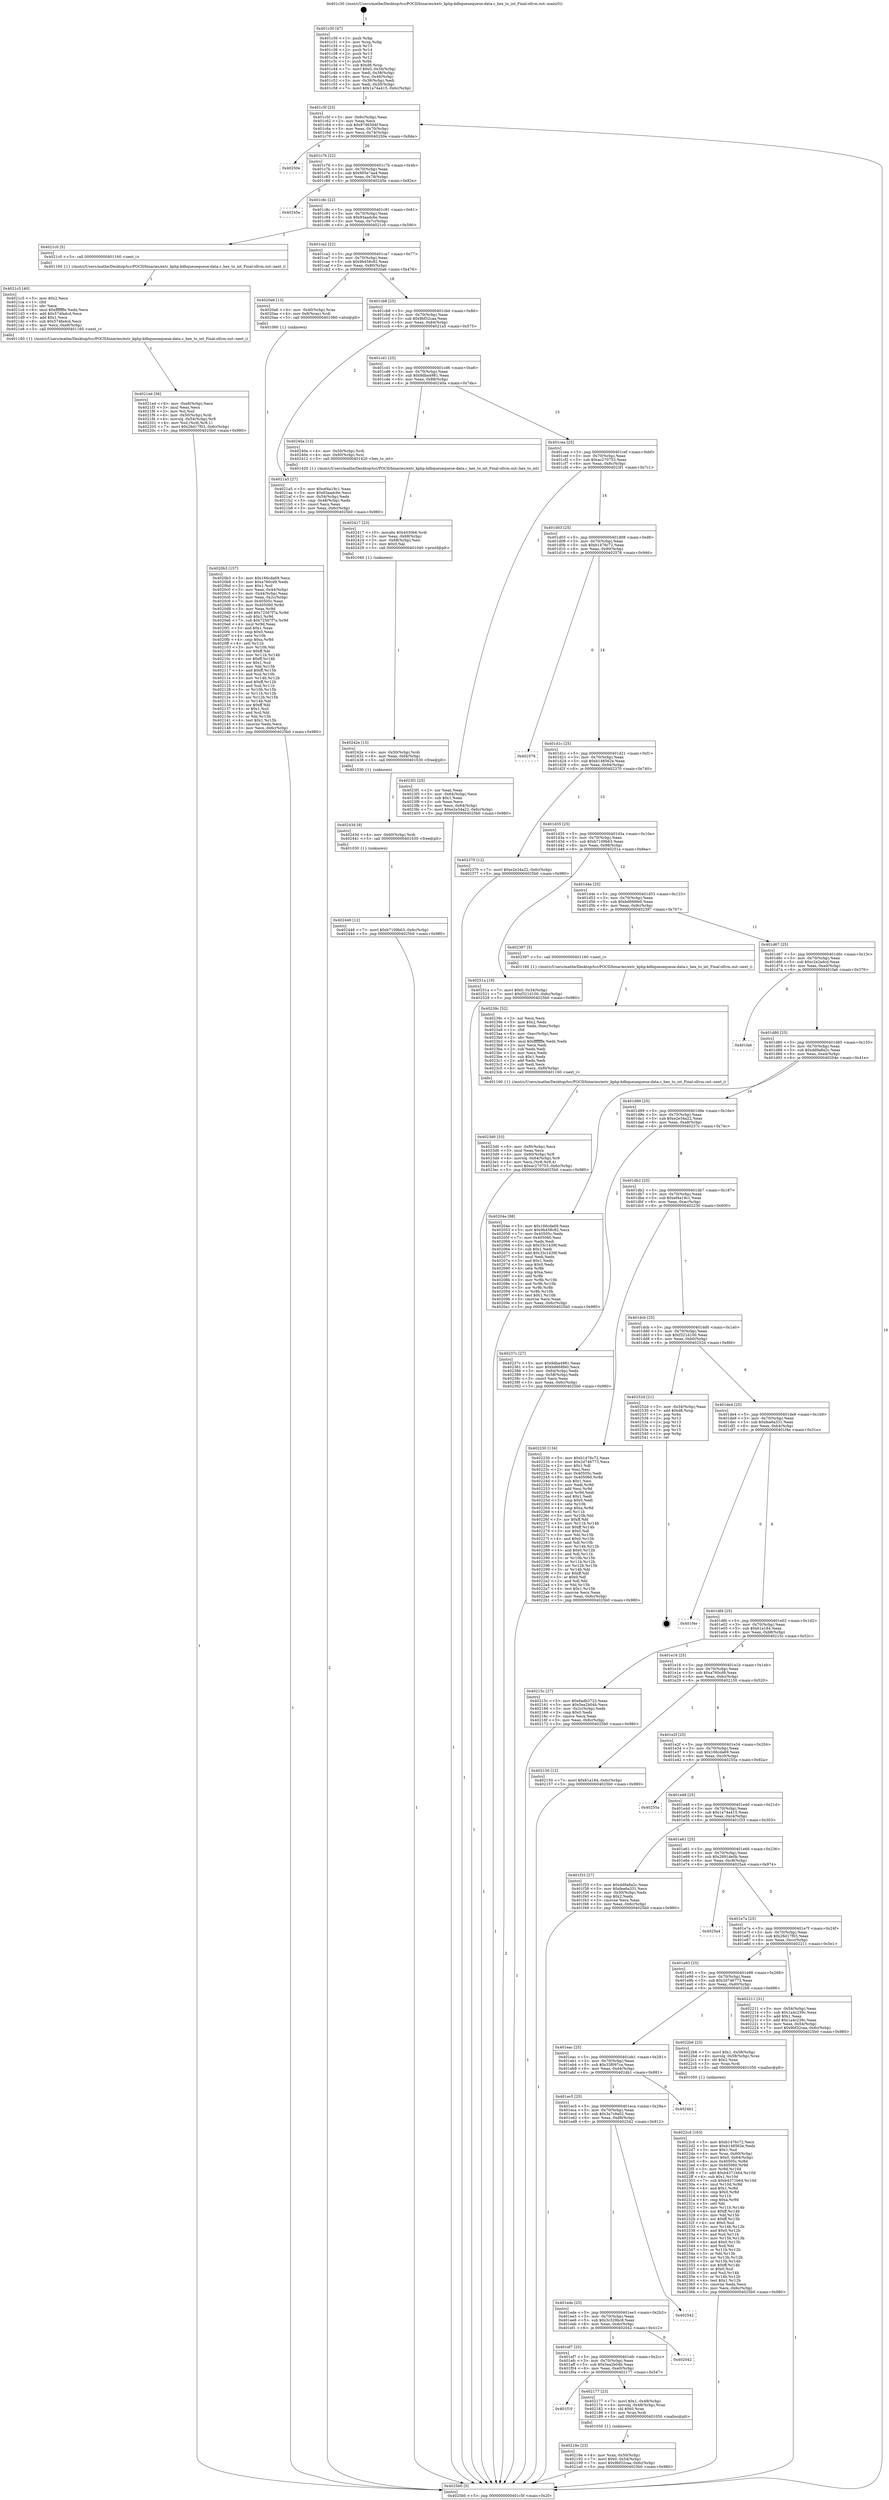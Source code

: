 digraph "0x401c30" {
  label = "0x401c30 (/mnt/c/Users/mathe/Desktop/tcc/POCII/binaries/extr_kphp-kdbqueuequeue-data.c_hex_to_int_Final-ollvm.out::main(0))"
  labelloc = "t"
  node[shape=record]

  Entry [label="",width=0.3,height=0.3,shape=circle,fillcolor=black,style=filled]
  "0x401c5f" [label="{
     0x401c5f [23]\l
     | [instrs]\l
     &nbsp;&nbsp;0x401c5f \<+3\>: mov -0x6c(%rbp),%eax\l
     &nbsp;&nbsp;0x401c62 \<+2\>: mov %eax,%ecx\l
     &nbsp;&nbsp;0x401c64 \<+6\>: sub $0x87d6594f,%ecx\l
     &nbsp;&nbsp;0x401c6a \<+3\>: mov %eax,-0x70(%rbp)\l
     &nbsp;&nbsp;0x401c6d \<+3\>: mov %ecx,-0x74(%rbp)\l
     &nbsp;&nbsp;0x401c70 \<+6\>: je 000000000040250e \<main+0x8de\>\l
  }"]
  "0x40250e" [label="{
     0x40250e\l
  }", style=dashed]
  "0x401c76" [label="{
     0x401c76 [22]\l
     | [instrs]\l
     &nbsp;&nbsp;0x401c76 \<+5\>: jmp 0000000000401c7b \<main+0x4b\>\l
     &nbsp;&nbsp;0x401c7b \<+3\>: mov -0x70(%rbp),%eax\l
     &nbsp;&nbsp;0x401c7e \<+5\>: sub $0x905e7aa4,%eax\l
     &nbsp;&nbsp;0x401c83 \<+3\>: mov %eax,-0x78(%rbp)\l
     &nbsp;&nbsp;0x401c86 \<+6\>: je 000000000040245e \<main+0x82e\>\l
  }"]
  Exit [label="",width=0.3,height=0.3,shape=circle,fillcolor=black,style=filled,peripheries=2]
  "0x40245e" [label="{
     0x40245e\l
  }", style=dashed]
  "0x401c8c" [label="{
     0x401c8c [22]\l
     | [instrs]\l
     &nbsp;&nbsp;0x401c8c \<+5\>: jmp 0000000000401c91 \<main+0x61\>\l
     &nbsp;&nbsp;0x401c91 \<+3\>: mov -0x70(%rbp),%eax\l
     &nbsp;&nbsp;0x401c94 \<+5\>: sub $0x93aadc6e,%eax\l
     &nbsp;&nbsp;0x401c99 \<+3\>: mov %eax,-0x7c(%rbp)\l
     &nbsp;&nbsp;0x401c9c \<+6\>: je 00000000004021c0 \<main+0x590\>\l
  }"]
  "0x402446" [label="{
     0x402446 [12]\l
     | [instrs]\l
     &nbsp;&nbsp;0x402446 \<+7\>: movl $0xb7109b63,-0x6c(%rbp)\l
     &nbsp;&nbsp;0x40244d \<+5\>: jmp 00000000004025b0 \<main+0x980\>\l
  }"]
  "0x4021c0" [label="{
     0x4021c0 [5]\l
     | [instrs]\l
     &nbsp;&nbsp;0x4021c0 \<+5\>: call 0000000000401160 \<next_i\>\l
     | [calls]\l
     &nbsp;&nbsp;0x401160 \{1\} (/mnt/c/Users/mathe/Desktop/tcc/POCII/binaries/extr_kphp-kdbqueuequeue-data.c_hex_to_int_Final-ollvm.out::next_i)\l
  }"]
  "0x401ca2" [label="{
     0x401ca2 [22]\l
     | [instrs]\l
     &nbsp;&nbsp;0x401ca2 \<+5\>: jmp 0000000000401ca7 \<main+0x77\>\l
     &nbsp;&nbsp;0x401ca7 \<+3\>: mov -0x70(%rbp),%eax\l
     &nbsp;&nbsp;0x401caa \<+5\>: sub $0x9b458c82,%eax\l
     &nbsp;&nbsp;0x401caf \<+3\>: mov %eax,-0x80(%rbp)\l
     &nbsp;&nbsp;0x401cb2 \<+6\>: je 00000000004020a6 \<main+0x476\>\l
  }"]
  "0x40243d" [label="{
     0x40243d [9]\l
     | [instrs]\l
     &nbsp;&nbsp;0x40243d \<+4\>: mov -0x60(%rbp),%rdi\l
     &nbsp;&nbsp;0x402441 \<+5\>: call 0000000000401030 \<free@plt\>\l
     | [calls]\l
     &nbsp;&nbsp;0x401030 \{1\} (unknown)\l
  }"]
  "0x4020a6" [label="{
     0x4020a6 [13]\l
     | [instrs]\l
     &nbsp;&nbsp;0x4020a6 \<+4\>: mov -0x40(%rbp),%rax\l
     &nbsp;&nbsp;0x4020aa \<+4\>: mov 0x8(%rax),%rdi\l
     &nbsp;&nbsp;0x4020ae \<+5\>: call 0000000000401060 \<atoi@plt\>\l
     | [calls]\l
     &nbsp;&nbsp;0x401060 \{1\} (unknown)\l
  }"]
  "0x401cb8" [label="{
     0x401cb8 [25]\l
     | [instrs]\l
     &nbsp;&nbsp;0x401cb8 \<+5\>: jmp 0000000000401cbd \<main+0x8d\>\l
     &nbsp;&nbsp;0x401cbd \<+3\>: mov -0x70(%rbp),%eax\l
     &nbsp;&nbsp;0x401cc0 \<+5\>: sub $0x9bf32caa,%eax\l
     &nbsp;&nbsp;0x401cc5 \<+6\>: mov %eax,-0x84(%rbp)\l
     &nbsp;&nbsp;0x401ccb \<+6\>: je 00000000004021a5 \<main+0x575\>\l
  }"]
  "0x40242e" [label="{
     0x40242e [15]\l
     | [instrs]\l
     &nbsp;&nbsp;0x40242e \<+4\>: mov -0x50(%rbp),%rdi\l
     &nbsp;&nbsp;0x402432 \<+6\>: mov %eax,-0xf4(%rbp)\l
     &nbsp;&nbsp;0x402438 \<+5\>: call 0000000000401030 \<free@plt\>\l
     | [calls]\l
     &nbsp;&nbsp;0x401030 \{1\} (unknown)\l
  }"]
  "0x4021a5" [label="{
     0x4021a5 [27]\l
     | [instrs]\l
     &nbsp;&nbsp;0x4021a5 \<+5\>: mov $0xef4a19c1,%eax\l
     &nbsp;&nbsp;0x4021aa \<+5\>: mov $0x93aadc6e,%ecx\l
     &nbsp;&nbsp;0x4021af \<+3\>: mov -0x54(%rbp),%edx\l
     &nbsp;&nbsp;0x4021b2 \<+3\>: cmp -0x48(%rbp),%edx\l
     &nbsp;&nbsp;0x4021b5 \<+3\>: cmovl %ecx,%eax\l
     &nbsp;&nbsp;0x4021b8 \<+3\>: mov %eax,-0x6c(%rbp)\l
     &nbsp;&nbsp;0x4021bb \<+5\>: jmp 00000000004025b0 \<main+0x980\>\l
  }"]
  "0x401cd1" [label="{
     0x401cd1 [25]\l
     | [instrs]\l
     &nbsp;&nbsp;0x401cd1 \<+5\>: jmp 0000000000401cd6 \<main+0xa6\>\l
     &nbsp;&nbsp;0x401cd6 \<+3\>: mov -0x70(%rbp),%eax\l
     &nbsp;&nbsp;0x401cd9 \<+5\>: sub $0x9dba4981,%eax\l
     &nbsp;&nbsp;0x401cde \<+6\>: mov %eax,-0x88(%rbp)\l
     &nbsp;&nbsp;0x401ce4 \<+6\>: je 000000000040240a \<main+0x7da\>\l
  }"]
  "0x402417" [label="{
     0x402417 [23]\l
     | [instrs]\l
     &nbsp;&nbsp;0x402417 \<+10\>: movabs $0x4030b6,%rdi\l
     &nbsp;&nbsp;0x402421 \<+3\>: mov %eax,-0x68(%rbp)\l
     &nbsp;&nbsp;0x402424 \<+3\>: mov -0x68(%rbp),%esi\l
     &nbsp;&nbsp;0x402427 \<+2\>: mov $0x0,%al\l
     &nbsp;&nbsp;0x402429 \<+5\>: call 0000000000401040 \<printf@plt\>\l
     | [calls]\l
     &nbsp;&nbsp;0x401040 \{1\} (unknown)\l
  }"]
  "0x40240a" [label="{
     0x40240a [13]\l
     | [instrs]\l
     &nbsp;&nbsp;0x40240a \<+4\>: mov -0x50(%rbp),%rdi\l
     &nbsp;&nbsp;0x40240e \<+4\>: mov -0x60(%rbp),%rsi\l
     &nbsp;&nbsp;0x402412 \<+5\>: call 0000000000401420 \<hex_to_int\>\l
     | [calls]\l
     &nbsp;&nbsp;0x401420 \{1\} (/mnt/c/Users/mathe/Desktop/tcc/POCII/binaries/extr_kphp-kdbqueuequeue-data.c_hex_to_int_Final-ollvm.out::hex_to_int)\l
  }"]
  "0x401cea" [label="{
     0x401cea [25]\l
     | [instrs]\l
     &nbsp;&nbsp;0x401cea \<+5\>: jmp 0000000000401cef \<main+0xbf\>\l
     &nbsp;&nbsp;0x401cef \<+3\>: mov -0x70(%rbp),%eax\l
     &nbsp;&nbsp;0x401cf2 \<+5\>: sub $0xac270753,%eax\l
     &nbsp;&nbsp;0x401cf7 \<+6\>: mov %eax,-0x8c(%rbp)\l
     &nbsp;&nbsp;0x401cfd \<+6\>: je 00000000004023f1 \<main+0x7c1\>\l
  }"]
  "0x4023d0" [label="{
     0x4023d0 [33]\l
     | [instrs]\l
     &nbsp;&nbsp;0x4023d0 \<+6\>: mov -0xf0(%rbp),%ecx\l
     &nbsp;&nbsp;0x4023d6 \<+3\>: imul %eax,%ecx\l
     &nbsp;&nbsp;0x4023d9 \<+4\>: mov -0x60(%rbp),%r8\l
     &nbsp;&nbsp;0x4023dd \<+4\>: movslq -0x64(%rbp),%r9\l
     &nbsp;&nbsp;0x4023e1 \<+4\>: mov %ecx,(%r8,%r9,4)\l
     &nbsp;&nbsp;0x4023e5 \<+7\>: movl $0xac270753,-0x6c(%rbp)\l
     &nbsp;&nbsp;0x4023ec \<+5\>: jmp 00000000004025b0 \<main+0x980\>\l
  }"]
  "0x4023f1" [label="{
     0x4023f1 [25]\l
     | [instrs]\l
     &nbsp;&nbsp;0x4023f1 \<+2\>: xor %eax,%eax\l
     &nbsp;&nbsp;0x4023f3 \<+3\>: mov -0x64(%rbp),%ecx\l
     &nbsp;&nbsp;0x4023f6 \<+3\>: sub $0x1,%eax\l
     &nbsp;&nbsp;0x4023f9 \<+2\>: sub %eax,%ecx\l
     &nbsp;&nbsp;0x4023fb \<+3\>: mov %ecx,-0x64(%rbp)\l
     &nbsp;&nbsp;0x4023fe \<+7\>: movl $0xe2e34a22,-0x6c(%rbp)\l
     &nbsp;&nbsp;0x402405 \<+5\>: jmp 00000000004025b0 \<main+0x980\>\l
  }"]
  "0x401d03" [label="{
     0x401d03 [25]\l
     | [instrs]\l
     &nbsp;&nbsp;0x401d03 \<+5\>: jmp 0000000000401d08 \<main+0xd8\>\l
     &nbsp;&nbsp;0x401d08 \<+3\>: mov -0x70(%rbp),%eax\l
     &nbsp;&nbsp;0x401d0b \<+5\>: sub $0xb1476c72,%eax\l
     &nbsp;&nbsp;0x401d10 \<+6\>: mov %eax,-0x90(%rbp)\l
     &nbsp;&nbsp;0x401d16 \<+6\>: je 0000000000402576 \<main+0x946\>\l
  }"]
  "0x40239c" [label="{
     0x40239c [52]\l
     | [instrs]\l
     &nbsp;&nbsp;0x40239c \<+2\>: xor %ecx,%ecx\l
     &nbsp;&nbsp;0x40239e \<+5\>: mov $0x2,%edx\l
     &nbsp;&nbsp;0x4023a3 \<+6\>: mov %edx,-0xec(%rbp)\l
     &nbsp;&nbsp;0x4023a9 \<+1\>: cltd\l
     &nbsp;&nbsp;0x4023aa \<+6\>: mov -0xec(%rbp),%esi\l
     &nbsp;&nbsp;0x4023b0 \<+2\>: idiv %esi\l
     &nbsp;&nbsp;0x4023b2 \<+6\>: imul $0xfffffffe,%edx,%edx\l
     &nbsp;&nbsp;0x4023b8 \<+2\>: mov %ecx,%edi\l
     &nbsp;&nbsp;0x4023ba \<+2\>: sub %edx,%edi\l
     &nbsp;&nbsp;0x4023bc \<+2\>: mov %ecx,%edx\l
     &nbsp;&nbsp;0x4023be \<+3\>: sub $0x1,%edx\l
     &nbsp;&nbsp;0x4023c1 \<+2\>: add %edx,%edi\l
     &nbsp;&nbsp;0x4023c3 \<+2\>: sub %edi,%ecx\l
     &nbsp;&nbsp;0x4023c5 \<+6\>: mov %ecx,-0xf0(%rbp)\l
     &nbsp;&nbsp;0x4023cb \<+5\>: call 0000000000401160 \<next_i\>\l
     | [calls]\l
     &nbsp;&nbsp;0x401160 \{1\} (/mnt/c/Users/mathe/Desktop/tcc/POCII/binaries/extr_kphp-kdbqueuequeue-data.c_hex_to_int_Final-ollvm.out::next_i)\l
  }"]
  "0x402576" [label="{
     0x402576\l
  }", style=dashed]
  "0x401d1c" [label="{
     0x401d1c [25]\l
     | [instrs]\l
     &nbsp;&nbsp;0x401d1c \<+5\>: jmp 0000000000401d21 \<main+0xf1\>\l
     &nbsp;&nbsp;0x401d21 \<+3\>: mov -0x70(%rbp),%eax\l
     &nbsp;&nbsp;0x401d24 \<+5\>: sub $0xb148562e,%eax\l
     &nbsp;&nbsp;0x401d29 \<+6\>: mov %eax,-0x94(%rbp)\l
     &nbsp;&nbsp;0x401d2f \<+6\>: je 0000000000402370 \<main+0x740\>\l
  }"]
  "0x4022cd" [label="{
     0x4022cd [163]\l
     | [instrs]\l
     &nbsp;&nbsp;0x4022cd \<+5\>: mov $0xb1476c72,%ecx\l
     &nbsp;&nbsp;0x4022d2 \<+5\>: mov $0xb148562e,%edx\l
     &nbsp;&nbsp;0x4022d7 \<+3\>: mov $0x1,%sil\l
     &nbsp;&nbsp;0x4022da \<+4\>: mov %rax,-0x60(%rbp)\l
     &nbsp;&nbsp;0x4022de \<+7\>: movl $0x0,-0x64(%rbp)\l
     &nbsp;&nbsp;0x4022e5 \<+8\>: mov 0x40505c,%r8d\l
     &nbsp;&nbsp;0x4022ed \<+8\>: mov 0x405060,%r9d\l
     &nbsp;&nbsp;0x4022f5 \<+3\>: mov %r8d,%r10d\l
     &nbsp;&nbsp;0x4022f8 \<+7\>: add $0xb4371b64,%r10d\l
     &nbsp;&nbsp;0x4022ff \<+4\>: sub $0x1,%r10d\l
     &nbsp;&nbsp;0x402303 \<+7\>: sub $0xb4371b64,%r10d\l
     &nbsp;&nbsp;0x40230a \<+4\>: imul %r10d,%r8d\l
     &nbsp;&nbsp;0x40230e \<+4\>: and $0x1,%r8d\l
     &nbsp;&nbsp;0x402312 \<+4\>: cmp $0x0,%r8d\l
     &nbsp;&nbsp;0x402316 \<+4\>: sete %r11b\l
     &nbsp;&nbsp;0x40231a \<+4\>: cmp $0xa,%r9d\l
     &nbsp;&nbsp;0x40231e \<+3\>: setl %bl\l
     &nbsp;&nbsp;0x402321 \<+3\>: mov %r11b,%r14b\l
     &nbsp;&nbsp;0x402324 \<+4\>: xor $0xff,%r14b\l
     &nbsp;&nbsp;0x402328 \<+3\>: mov %bl,%r15b\l
     &nbsp;&nbsp;0x40232b \<+4\>: xor $0xff,%r15b\l
     &nbsp;&nbsp;0x40232f \<+4\>: xor $0x0,%sil\l
     &nbsp;&nbsp;0x402333 \<+3\>: mov %r14b,%r12b\l
     &nbsp;&nbsp;0x402336 \<+4\>: and $0x0,%r12b\l
     &nbsp;&nbsp;0x40233a \<+3\>: and %sil,%r11b\l
     &nbsp;&nbsp;0x40233d \<+3\>: mov %r15b,%r13b\l
     &nbsp;&nbsp;0x402340 \<+4\>: and $0x0,%r13b\l
     &nbsp;&nbsp;0x402344 \<+3\>: and %sil,%bl\l
     &nbsp;&nbsp;0x402347 \<+3\>: or %r11b,%r12b\l
     &nbsp;&nbsp;0x40234a \<+3\>: or %bl,%r13b\l
     &nbsp;&nbsp;0x40234d \<+3\>: xor %r13b,%r12b\l
     &nbsp;&nbsp;0x402350 \<+3\>: or %r15b,%r14b\l
     &nbsp;&nbsp;0x402353 \<+4\>: xor $0xff,%r14b\l
     &nbsp;&nbsp;0x402357 \<+4\>: or $0x0,%sil\l
     &nbsp;&nbsp;0x40235b \<+3\>: and %sil,%r14b\l
     &nbsp;&nbsp;0x40235e \<+3\>: or %r14b,%r12b\l
     &nbsp;&nbsp;0x402361 \<+4\>: test $0x1,%r12b\l
     &nbsp;&nbsp;0x402365 \<+3\>: cmovne %edx,%ecx\l
     &nbsp;&nbsp;0x402368 \<+3\>: mov %ecx,-0x6c(%rbp)\l
     &nbsp;&nbsp;0x40236b \<+5\>: jmp 00000000004025b0 \<main+0x980\>\l
  }"]
  "0x402370" [label="{
     0x402370 [12]\l
     | [instrs]\l
     &nbsp;&nbsp;0x402370 \<+7\>: movl $0xe2e34a22,-0x6c(%rbp)\l
     &nbsp;&nbsp;0x402377 \<+5\>: jmp 00000000004025b0 \<main+0x980\>\l
  }"]
  "0x401d35" [label="{
     0x401d35 [25]\l
     | [instrs]\l
     &nbsp;&nbsp;0x401d35 \<+5\>: jmp 0000000000401d3a \<main+0x10a\>\l
     &nbsp;&nbsp;0x401d3a \<+3\>: mov -0x70(%rbp),%eax\l
     &nbsp;&nbsp;0x401d3d \<+5\>: sub $0xb7109b63,%eax\l
     &nbsp;&nbsp;0x401d42 \<+6\>: mov %eax,-0x98(%rbp)\l
     &nbsp;&nbsp;0x401d48 \<+6\>: je 000000000040251a \<main+0x8ea\>\l
  }"]
  "0x4021ed" [label="{
     0x4021ed [36]\l
     | [instrs]\l
     &nbsp;&nbsp;0x4021ed \<+6\>: mov -0xe8(%rbp),%ecx\l
     &nbsp;&nbsp;0x4021f3 \<+3\>: imul %eax,%ecx\l
     &nbsp;&nbsp;0x4021f6 \<+3\>: mov %cl,%sil\l
     &nbsp;&nbsp;0x4021f9 \<+4\>: mov -0x50(%rbp),%rdi\l
     &nbsp;&nbsp;0x4021fd \<+4\>: movslq -0x54(%rbp),%r8\l
     &nbsp;&nbsp;0x402201 \<+4\>: mov %sil,(%rdi,%r8,1)\l
     &nbsp;&nbsp;0x402205 \<+7\>: movl $0x26d17f03,-0x6c(%rbp)\l
     &nbsp;&nbsp;0x40220c \<+5\>: jmp 00000000004025b0 \<main+0x980\>\l
  }"]
  "0x40251a" [label="{
     0x40251a [19]\l
     | [instrs]\l
     &nbsp;&nbsp;0x40251a \<+7\>: movl $0x0,-0x34(%rbp)\l
     &nbsp;&nbsp;0x402521 \<+7\>: movl $0xf321d100,-0x6c(%rbp)\l
     &nbsp;&nbsp;0x402528 \<+5\>: jmp 00000000004025b0 \<main+0x980\>\l
  }"]
  "0x401d4e" [label="{
     0x401d4e [25]\l
     | [instrs]\l
     &nbsp;&nbsp;0x401d4e \<+5\>: jmp 0000000000401d53 \<main+0x123\>\l
     &nbsp;&nbsp;0x401d53 \<+3\>: mov -0x70(%rbp),%eax\l
     &nbsp;&nbsp;0x401d56 \<+5\>: sub $0xbd668fe0,%eax\l
     &nbsp;&nbsp;0x401d5b \<+6\>: mov %eax,-0x9c(%rbp)\l
     &nbsp;&nbsp;0x401d61 \<+6\>: je 0000000000402397 \<main+0x767\>\l
  }"]
  "0x4021c5" [label="{
     0x4021c5 [40]\l
     | [instrs]\l
     &nbsp;&nbsp;0x4021c5 \<+5\>: mov $0x2,%ecx\l
     &nbsp;&nbsp;0x4021ca \<+1\>: cltd\l
     &nbsp;&nbsp;0x4021cb \<+2\>: idiv %ecx\l
     &nbsp;&nbsp;0x4021cd \<+6\>: imul $0xfffffffe,%edx,%ecx\l
     &nbsp;&nbsp;0x4021d3 \<+6\>: add $0x574fadcd,%ecx\l
     &nbsp;&nbsp;0x4021d9 \<+3\>: add $0x1,%ecx\l
     &nbsp;&nbsp;0x4021dc \<+6\>: sub $0x574fadcd,%ecx\l
     &nbsp;&nbsp;0x4021e2 \<+6\>: mov %ecx,-0xe8(%rbp)\l
     &nbsp;&nbsp;0x4021e8 \<+5\>: call 0000000000401160 \<next_i\>\l
     | [calls]\l
     &nbsp;&nbsp;0x401160 \{1\} (/mnt/c/Users/mathe/Desktop/tcc/POCII/binaries/extr_kphp-kdbqueuequeue-data.c_hex_to_int_Final-ollvm.out::next_i)\l
  }"]
  "0x402397" [label="{
     0x402397 [5]\l
     | [instrs]\l
     &nbsp;&nbsp;0x402397 \<+5\>: call 0000000000401160 \<next_i\>\l
     | [calls]\l
     &nbsp;&nbsp;0x401160 \{1\} (/mnt/c/Users/mathe/Desktop/tcc/POCII/binaries/extr_kphp-kdbqueuequeue-data.c_hex_to_int_Final-ollvm.out::next_i)\l
  }"]
  "0x401d67" [label="{
     0x401d67 [25]\l
     | [instrs]\l
     &nbsp;&nbsp;0x401d67 \<+5\>: jmp 0000000000401d6c \<main+0x13c\>\l
     &nbsp;&nbsp;0x401d6c \<+3\>: mov -0x70(%rbp),%eax\l
     &nbsp;&nbsp;0x401d6f \<+5\>: sub $0xc2e2adcd,%eax\l
     &nbsp;&nbsp;0x401d74 \<+6\>: mov %eax,-0xa0(%rbp)\l
     &nbsp;&nbsp;0x401d7a \<+6\>: je 0000000000401fa6 \<main+0x376\>\l
  }"]
  "0x40218e" [label="{
     0x40218e [23]\l
     | [instrs]\l
     &nbsp;&nbsp;0x40218e \<+4\>: mov %rax,-0x50(%rbp)\l
     &nbsp;&nbsp;0x402192 \<+7\>: movl $0x0,-0x54(%rbp)\l
     &nbsp;&nbsp;0x402199 \<+7\>: movl $0x9bf32caa,-0x6c(%rbp)\l
     &nbsp;&nbsp;0x4021a0 \<+5\>: jmp 00000000004025b0 \<main+0x980\>\l
  }"]
  "0x401fa6" [label="{
     0x401fa6\l
  }", style=dashed]
  "0x401d80" [label="{
     0x401d80 [25]\l
     | [instrs]\l
     &nbsp;&nbsp;0x401d80 \<+5\>: jmp 0000000000401d85 \<main+0x155\>\l
     &nbsp;&nbsp;0x401d85 \<+3\>: mov -0x70(%rbp),%eax\l
     &nbsp;&nbsp;0x401d88 \<+5\>: sub $0xdd9a8a2c,%eax\l
     &nbsp;&nbsp;0x401d8d \<+6\>: mov %eax,-0xa4(%rbp)\l
     &nbsp;&nbsp;0x401d93 \<+6\>: je 000000000040204e \<main+0x41e\>\l
  }"]
  "0x401f10" [label="{
     0x401f10\l
  }", style=dashed]
  "0x40204e" [label="{
     0x40204e [88]\l
     | [instrs]\l
     &nbsp;&nbsp;0x40204e \<+5\>: mov $0x166cda69,%eax\l
     &nbsp;&nbsp;0x402053 \<+5\>: mov $0x9b458c82,%ecx\l
     &nbsp;&nbsp;0x402058 \<+7\>: mov 0x40505c,%edx\l
     &nbsp;&nbsp;0x40205f \<+7\>: mov 0x405060,%esi\l
     &nbsp;&nbsp;0x402066 \<+2\>: mov %edx,%edi\l
     &nbsp;&nbsp;0x402068 \<+6\>: sub $0x33c1439f,%edi\l
     &nbsp;&nbsp;0x40206e \<+3\>: sub $0x1,%edi\l
     &nbsp;&nbsp;0x402071 \<+6\>: add $0x33c1439f,%edi\l
     &nbsp;&nbsp;0x402077 \<+3\>: imul %edi,%edx\l
     &nbsp;&nbsp;0x40207a \<+3\>: and $0x1,%edx\l
     &nbsp;&nbsp;0x40207d \<+3\>: cmp $0x0,%edx\l
     &nbsp;&nbsp;0x402080 \<+4\>: sete %r8b\l
     &nbsp;&nbsp;0x402084 \<+3\>: cmp $0xa,%esi\l
     &nbsp;&nbsp;0x402087 \<+4\>: setl %r9b\l
     &nbsp;&nbsp;0x40208b \<+3\>: mov %r8b,%r10b\l
     &nbsp;&nbsp;0x40208e \<+3\>: and %r9b,%r10b\l
     &nbsp;&nbsp;0x402091 \<+3\>: xor %r9b,%r8b\l
     &nbsp;&nbsp;0x402094 \<+3\>: or %r8b,%r10b\l
     &nbsp;&nbsp;0x402097 \<+4\>: test $0x1,%r10b\l
     &nbsp;&nbsp;0x40209b \<+3\>: cmovne %ecx,%eax\l
     &nbsp;&nbsp;0x40209e \<+3\>: mov %eax,-0x6c(%rbp)\l
     &nbsp;&nbsp;0x4020a1 \<+5\>: jmp 00000000004025b0 \<main+0x980\>\l
  }"]
  "0x401d99" [label="{
     0x401d99 [25]\l
     | [instrs]\l
     &nbsp;&nbsp;0x401d99 \<+5\>: jmp 0000000000401d9e \<main+0x16e\>\l
     &nbsp;&nbsp;0x401d9e \<+3\>: mov -0x70(%rbp),%eax\l
     &nbsp;&nbsp;0x401da1 \<+5\>: sub $0xe2e34a22,%eax\l
     &nbsp;&nbsp;0x401da6 \<+6\>: mov %eax,-0xa8(%rbp)\l
     &nbsp;&nbsp;0x401dac \<+6\>: je 000000000040237c \<main+0x74c\>\l
  }"]
  "0x402177" [label="{
     0x402177 [23]\l
     | [instrs]\l
     &nbsp;&nbsp;0x402177 \<+7\>: movl $0x1,-0x48(%rbp)\l
     &nbsp;&nbsp;0x40217e \<+4\>: movslq -0x48(%rbp),%rax\l
     &nbsp;&nbsp;0x402182 \<+4\>: shl $0x0,%rax\l
     &nbsp;&nbsp;0x402186 \<+3\>: mov %rax,%rdi\l
     &nbsp;&nbsp;0x402189 \<+5\>: call 0000000000401050 \<malloc@plt\>\l
     | [calls]\l
     &nbsp;&nbsp;0x401050 \{1\} (unknown)\l
  }"]
  "0x40237c" [label="{
     0x40237c [27]\l
     | [instrs]\l
     &nbsp;&nbsp;0x40237c \<+5\>: mov $0x9dba4981,%eax\l
     &nbsp;&nbsp;0x402381 \<+5\>: mov $0xbd668fe0,%ecx\l
     &nbsp;&nbsp;0x402386 \<+3\>: mov -0x64(%rbp),%edx\l
     &nbsp;&nbsp;0x402389 \<+3\>: cmp -0x58(%rbp),%edx\l
     &nbsp;&nbsp;0x40238c \<+3\>: cmovl %ecx,%eax\l
     &nbsp;&nbsp;0x40238f \<+3\>: mov %eax,-0x6c(%rbp)\l
     &nbsp;&nbsp;0x402392 \<+5\>: jmp 00000000004025b0 \<main+0x980\>\l
  }"]
  "0x401db2" [label="{
     0x401db2 [25]\l
     | [instrs]\l
     &nbsp;&nbsp;0x401db2 \<+5\>: jmp 0000000000401db7 \<main+0x187\>\l
     &nbsp;&nbsp;0x401db7 \<+3\>: mov -0x70(%rbp),%eax\l
     &nbsp;&nbsp;0x401dba \<+5\>: sub $0xef4a19c1,%eax\l
     &nbsp;&nbsp;0x401dbf \<+6\>: mov %eax,-0xac(%rbp)\l
     &nbsp;&nbsp;0x401dc5 \<+6\>: je 0000000000402230 \<main+0x600\>\l
  }"]
  "0x401ef7" [label="{
     0x401ef7 [25]\l
     | [instrs]\l
     &nbsp;&nbsp;0x401ef7 \<+5\>: jmp 0000000000401efc \<main+0x2cc\>\l
     &nbsp;&nbsp;0x401efc \<+3\>: mov -0x70(%rbp),%eax\l
     &nbsp;&nbsp;0x401eff \<+5\>: sub $0x5ea2b04b,%eax\l
     &nbsp;&nbsp;0x401f04 \<+6\>: mov %eax,-0xe0(%rbp)\l
     &nbsp;&nbsp;0x401f0a \<+6\>: je 0000000000402177 \<main+0x547\>\l
  }"]
  "0x402230" [label="{
     0x402230 [134]\l
     | [instrs]\l
     &nbsp;&nbsp;0x402230 \<+5\>: mov $0xb1476c72,%eax\l
     &nbsp;&nbsp;0x402235 \<+5\>: mov $0x2d746773,%ecx\l
     &nbsp;&nbsp;0x40223a \<+2\>: mov $0x1,%dl\l
     &nbsp;&nbsp;0x40223c \<+2\>: xor %esi,%esi\l
     &nbsp;&nbsp;0x40223e \<+7\>: mov 0x40505c,%edi\l
     &nbsp;&nbsp;0x402245 \<+8\>: mov 0x405060,%r8d\l
     &nbsp;&nbsp;0x40224d \<+3\>: sub $0x1,%esi\l
     &nbsp;&nbsp;0x402250 \<+3\>: mov %edi,%r9d\l
     &nbsp;&nbsp;0x402253 \<+3\>: add %esi,%r9d\l
     &nbsp;&nbsp;0x402256 \<+4\>: imul %r9d,%edi\l
     &nbsp;&nbsp;0x40225a \<+3\>: and $0x1,%edi\l
     &nbsp;&nbsp;0x40225d \<+3\>: cmp $0x0,%edi\l
     &nbsp;&nbsp;0x402260 \<+4\>: sete %r10b\l
     &nbsp;&nbsp;0x402264 \<+4\>: cmp $0xa,%r8d\l
     &nbsp;&nbsp;0x402268 \<+4\>: setl %r11b\l
     &nbsp;&nbsp;0x40226c \<+3\>: mov %r10b,%bl\l
     &nbsp;&nbsp;0x40226f \<+3\>: xor $0xff,%bl\l
     &nbsp;&nbsp;0x402272 \<+3\>: mov %r11b,%r14b\l
     &nbsp;&nbsp;0x402275 \<+4\>: xor $0xff,%r14b\l
     &nbsp;&nbsp;0x402279 \<+3\>: xor $0x0,%dl\l
     &nbsp;&nbsp;0x40227c \<+3\>: mov %bl,%r15b\l
     &nbsp;&nbsp;0x40227f \<+4\>: and $0x0,%r15b\l
     &nbsp;&nbsp;0x402283 \<+3\>: and %dl,%r10b\l
     &nbsp;&nbsp;0x402286 \<+3\>: mov %r14b,%r12b\l
     &nbsp;&nbsp;0x402289 \<+4\>: and $0x0,%r12b\l
     &nbsp;&nbsp;0x40228d \<+3\>: and %dl,%r11b\l
     &nbsp;&nbsp;0x402290 \<+3\>: or %r10b,%r15b\l
     &nbsp;&nbsp;0x402293 \<+3\>: or %r11b,%r12b\l
     &nbsp;&nbsp;0x402296 \<+3\>: xor %r12b,%r15b\l
     &nbsp;&nbsp;0x402299 \<+3\>: or %r14b,%bl\l
     &nbsp;&nbsp;0x40229c \<+3\>: xor $0xff,%bl\l
     &nbsp;&nbsp;0x40229f \<+3\>: or $0x0,%dl\l
     &nbsp;&nbsp;0x4022a2 \<+2\>: and %dl,%bl\l
     &nbsp;&nbsp;0x4022a4 \<+3\>: or %bl,%r15b\l
     &nbsp;&nbsp;0x4022a7 \<+4\>: test $0x1,%r15b\l
     &nbsp;&nbsp;0x4022ab \<+3\>: cmovne %ecx,%eax\l
     &nbsp;&nbsp;0x4022ae \<+3\>: mov %eax,-0x6c(%rbp)\l
     &nbsp;&nbsp;0x4022b1 \<+5\>: jmp 00000000004025b0 \<main+0x980\>\l
  }"]
  "0x401dcb" [label="{
     0x401dcb [25]\l
     | [instrs]\l
     &nbsp;&nbsp;0x401dcb \<+5\>: jmp 0000000000401dd0 \<main+0x1a0\>\l
     &nbsp;&nbsp;0x401dd0 \<+3\>: mov -0x70(%rbp),%eax\l
     &nbsp;&nbsp;0x401dd3 \<+5\>: sub $0xf321d100,%eax\l
     &nbsp;&nbsp;0x401dd8 \<+6\>: mov %eax,-0xb0(%rbp)\l
     &nbsp;&nbsp;0x401dde \<+6\>: je 000000000040252d \<main+0x8fd\>\l
  }"]
  "0x402042" [label="{
     0x402042\l
  }", style=dashed]
  "0x40252d" [label="{
     0x40252d [21]\l
     | [instrs]\l
     &nbsp;&nbsp;0x40252d \<+3\>: mov -0x34(%rbp),%eax\l
     &nbsp;&nbsp;0x402530 \<+7\>: add $0xd8,%rsp\l
     &nbsp;&nbsp;0x402537 \<+1\>: pop %rbx\l
     &nbsp;&nbsp;0x402538 \<+2\>: pop %r12\l
     &nbsp;&nbsp;0x40253a \<+2\>: pop %r13\l
     &nbsp;&nbsp;0x40253c \<+2\>: pop %r14\l
     &nbsp;&nbsp;0x40253e \<+2\>: pop %r15\l
     &nbsp;&nbsp;0x402540 \<+1\>: pop %rbp\l
     &nbsp;&nbsp;0x402541 \<+1\>: ret\l
  }"]
  "0x401de4" [label="{
     0x401de4 [25]\l
     | [instrs]\l
     &nbsp;&nbsp;0x401de4 \<+5\>: jmp 0000000000401de9 \<main+0x1b9\>\l
     &nbsp;&nbsp;0x401de9 \<+3\>: mov -0x70(%rbp),%eax\l
     &nbsp;&nbsp;0x401dec \<+5\>: sub $0xfea6a331,%eax\l
     &nbsp;&nbsp;0x401df1 \<+6\>: mov %eax,-0xb4(%rbp)\l
     &nbsp;&nbsp;0x401df7 \<+6\>: je 0000000000401f4e \<main+0x31e\>\l
  }"]
  "0x401ede" [label="{
     0x401ede [25]\l
     | [instrs]\l
     &nbsp;&nbsp;0x401ede \<+5\>: jmp 0000000000401ee3 \<main+0x2b3\>\l
     &nbsp;&nbsp;0x401ee3 \<+3\>: mov -0x70(%rbp),%eax\l
     &nbsp;&nbsp;0x401ee6 \<+5\>: sub $0x3c329bc8,%eax\l
     &nbsp;&nbsp;0x401eeb \<+6\>: mov %eax,-0xdc(%rbp)\l
     &nbsp;&nbsp;0x401ef1 \<+6\>: je 0000000000402042 \<main+0x412\>\l
  }"]
  "0x401f4e" [label="{
     0x401f4e\l
  }", style=dashed]
  "0x401dfd" [label="{
     0x401dfd [25]\l
     | [instrs]\l
     &nbsp;&nbsp;0x401dfd \<+5\>: jmp 0000000000401e02 \<main+0x1d2\>\l
     &nbsp;&nbsp;0x401e02 \<+3\>: mov -0x70(%rbp),%eax\l
     &nbsp;&nbsp;0x401e05 \<+5\>: sub $0x61a184,%eax\l
     &nbsp;&nbsp;0x401e0a \<+6\>: mov %eax,-0xb8(%rbp)\l
     &nbsp;&nbsp;0x401e10 \<+6\>: je 000000000040215c \<main+0x52c\>\l
  }"]
  "0x402542" [label="{
     0x402542\l
  }", style=dashed]
  "0x40215c" [label="{
     0x40215c [27]\l
     | [instrs]\l
     &nbsp;&nbsp;0x40215c \<+5\>: mov $0x6adb3723,%eax\l
     &nbsp;&nbsp;0x402161 \<+5\>: mov $0x5ea2b04b,%ecx\l
     &nbsp;&nbsp;0x402166 \<+3\>: mov -0x2c(%rbp),%edx\l
     &nbsp;&nbsp;0x402169 \<+3\>: cmp $0x0,%edx\l
     &nbsp;&nbsp;0x40216c \<+3\>: cmove %ecx,%eax\l
     &nbsp;&nbsp;0x40216f \<+3\>: mov %eax,-0x6c(%rbp)\l
     &nbsp;&nbsp;0x402172 \<+5\>: jmp 00000000004025b0 \<main+0x980\>\l
  }"]
  "0x401e16" [label="{
     0x401e16 [25]\l
     | [instrs]\l
     &nbsp;&nbsp;0x401e16 \<+5\>: jmp 0000000000401e1b \<main+0x1eb\>\l
     &nbsp;&nbsp;0x401e1b \<+3\>: mov -0x70(%rbp),%eax\l
     &nbsp;&nbsp;0x401e1e \<+5\>: sub $0xa760cd9,%eax\l
     &nbsp;&nbsp;0x401e23 \<+6\>: mov %eax,-0xbc(%rbp)\l
     &nbsp;&nbsp;0x401e29 \<+6\>: je 0000000000402150 \<main+0x520\>\l
  }"]
  "0x401ec5" [label="{
     0x401ec5 [25]\l
     | [instrs]\l
     &nbsp;&nbsp;0x401ec5 \<+5\>: jmp 0000000000401eca \<main+0x29a\>\l
     &nbsp;&nbsp;0x401eca \<+3\>: mov -0x70(%rbp),%eax\l
     &nbsp;&nbsp;0x401ecd \<+5\>: sub $0x3a7c9a02,%eax\l
     &nbsp;&nbsp;0x401ed2 \<+6\>: mov %eax,-0xd8(%rbp)\l
     &nbsp;&nbsp;0x401ed8 \<+6\>: je 0000000000402542 \<main+0x912\>\l
  }"]
  "0x402150" [label="{
     0x402150 [12]\l
     | [instrs]\l
     &nbsp;&nbsp;0x402150 \<+7\>: movl $0x61a184,-0x6c(%rbp)\l
     &nbsp;&nbsp;0x402157 \<+5\>: jmp 00000000004025b0 \<main+0x980\>\l
  }"]
  "0x401e2f" [label="{
     0x401e2f [25]\l
     | [instrs]\l
     &nbsp;&nbsp;0x401e2f \<+5\>: jmp 0000000000401e34 \<main+0x204\>\l
     &nbsp;&nbsp;0x401e34 \<+3\>: mov -0x70(%rbp),%eax\l
     &nbsp;&nbsp;0x401e37 \<+5\>: sub $0x166cda69,%eax\l
     &nbsp;&nbsp;0x401e3c \<+6\>: mov %eax,-0xc0(%rbp)\l
     &nbsp;&nbsp;0x401e42 \<+6\>: je 000000000040255a \<main+0x92a\>\l
  }"]
  "0x4024b1" [label="{
     0x4024b1\l
  }", style=dashed]
  "0x40255a" [label="{
     0x40255a\l
  }", style=dashed]
  "0x401e48" [label="{
     0x401e48 [25]\l
     | [instrs]\l
     &nbsp;&nbsp;0x401e48 \<+5\>: jmp 0000000000401e4d \<main+0x21d\>\l
     &nbsp;&nbsp;0x401e4d \<+3\>: mov -0x70(%rbp),%eax\l
     &nbsp;&nbsp;0x401e50 \<+5\>: sub $0x1a74a415,%eax\l
     &nbsp;&nbsp;0x401e55 \<+6\>: mov %eax,-0xc4(%rbp)\l
     &nbsp;&nbsp;0x401e5b \<+6\>: je 0000000000401f33 \<main+0x303\>\l
  }"]
  "0x401eac" [label="{
     0x401eac [25]\l
     | [instrs]\l
     &nbsp;&nbsp;0x401eac \<+5\>: jmp 0000000000401eb1 \<main+0x281\>\l
     &nbsp;&nbsp;0x401eb1 \<+3\>: mov -0x70(%rbp),%eax\l
     &nbsp;&nbsp;0x401eb4 \<+5\>: sub $0x33f097ca,%eax\l
     &nbsp;&nbsp;0x401eb9 \<+6\>: mov %eax,-0xd4(%rbp)\l
     &nbsp;&nbsp;0x401ebf \<+6\>: je 00000000004024b1 \<main+0x881\>\l
  }"]
  "0x401f33" [label="{
     0x401f33 [27]\l
     | [instrs]\l
     &nbsp;&nbsp;0x401f33 \<+5\>: mov $0xdd9a8a2c,%eax\l
     &nbsp;&nbsp;0x401f38 \<+5\>: mov $0xfea6a331,%ecx\l
     &nbsp;&nbsp;0x401f3d \<+3\>: mov -0x30(%rbp),%edx\l
     &nbsp;&nbsp;0x401f40 \<+3\>: cmp $0x2,%edx\l
     &nbsp;&nbsp;0x401f43 \<+3\>: cmovne %ecx,%eax\l
     &nbsp;&nbsp;0x401f46 \<+3\>: mov %eax,-0x6c(%rbp)\l
     &nbsp;&nbsp;0x401f49 \<+5\>: jmp 00000000004025b0 \<main+0x980\>\l
  }"]
  "0x401e61" [label="{
     0x401e61 [25]\l
     | [instrs]\l
     &nbsp;&nbsp;0x401e61 \<+5\>: jmp 0000000000401e66 \<main+0x236\>\l
     &nbsp;&nbsp;0x401e66 \<+3\>: mov -0x70(%rbp),%eax\l
     &nbsp;&nbsp;0x401e69 \<+5\>: sub $0x2691de0b,%eax\l
     &nbsp;&nbsp;0x401e6e \<+6\>: mov %eax,-0xc8(%rbp)\l
     &nbsp;&nbsp;0x401e74 \<+6\>: je 00000000004025a4 \<main+0x974\>\l
  }"]
  "0x4025b0" [label="{
     0x4025b0 [5]\l
     | [instrs]\l
     &nbsp;&nbsp;0x4025b0 \<+5\>: jmp 0000000000401c5f \<main+0x2f\>\l
  }"]
  "0x401c30" [label="{
     0x401c30 [47]\l
     | [instrs]\l
     &nbsp;&nbsp;0x401c30 \<+1\>: push %rbp\l
     &nbsp;&nbsp;0x401c31 \<+3\>: mov %rsp,%rbp\l
     &nbsp;&nbsp;0x401c34 \<+2\>: push %r15\l
     &nbsp;&nbsp;0x401c36 \<+2\>: push %r14\l
     &nbsp;&nbsp;0x401c38 \<+2\>: push %r13\l
     &nbsp;&nbsp;0x401c3a \<+2\>: push %r12\l
     &nbsp;&nbsp;0x401c3c \<+1\>: push %rbx\l
     &nbsp;&nbsp;0x401c3d \<+7\>: sub $0xd8,%rsp\l
     &nbsp;&nbsp;0x401c44 \<+7\>: movl $0x0,-0x34(%rbp)\l
     &nbsp;&nbsp;0x401c4b \<+3\>: mov %edi,-0x38(%rbp)\l
     &nbsp;&nbsp;0x401c4e \<+4\>: mov %rsi,-0x40(%rbp)\l
     &nbsp;&nbsp;0x401c52 \<+3\>: mov -0x38(%rbp),%edi\l
     &nbsp;&nbsp;0x401c55 \<+3\>: mov %edi,-0x30(%rbp)\l
     &nbsp;&nbsp;0x401c58 \<+7\>: movl $0x1a74a415,-0x6c(%rbp)\l
  }"]
  "0x4020b3" [label="{
     0x4020b3 [157]\l
     | [instrs]\l
     &nbsp;&nbsp;0x4020b3 \<+5\>: mov $0x166cda69,%ecx\l
     &nbsp;&nbsp;0x4020b8 \<+5\>: mov $0xa760cd9,%edx\l
     &nbsp;&nbsp;0x4020bd \<+3\>: mov $0x1,%sil\l
     &nbsp;&nbsp;0x4020c0 \<+3\>: mov %eax,-0x44(%rbp)\l
     &nbsp;&nbsp;0x4020c3 \<+3\>: mov -0x44(%rbp),%eax\l
     &nbsp;&nbsp;0x4020c6 \<+3\>: mov %eax,-0x2c(%rbp)\l
     &nbsp;&nbsp;0x4020c9 \<+7\>: mov 0x40505c,%eax\l
     &nbsp;&nbsp;0x4020d0 \<+8\>: mov 0x405060,%r8d\l
     &nbsp;&nbsp;0x4020d8 \<+3\>: mov %eax,%r9d\l
     &nbsp;&nbsp;0x4020db \<+7\>: add $0x72567f7a,%r9d\l
     &nbsp;&nbsp;0x4020e2 \<+4\>: sub $0x1,%r9d\l
     &nbsp;&nbsp;0x4020e6 \<+7\>: sub $0x72567f7a,%r9d\l
     &nbsp;&nbsp;0x4020ed \<+4\>: imul %r9d,%eax\l
     &nbsp;&nbsp;0x4020f1 \<+3\>: and $0x1,%eax\l
     &nbsp;&nbsp;0x4020f4 \<+3\>: cmp $0x0,%eax\l
     &nbsp;&nbsp;0x4020f7 \<+4\>: sete %r10b\l
     &nbsp;&nbsp;0x4020fb \<+4\>: cmp $0xa,%r8d\l
     &nbsp;&nbsp;0x4020ff \<+4\>: setl %r11b\l
     &nbsp;&nbsp;0x402103 \<+3\>: mov %r10b,%bl\l
     &nbsp;&nbsp;0x402106 \<+3\>: xor $0xff,%bl\l
     &nbsp;&nbsp;0x402109 \<+3\>: mov %r11b,%r14b\l
     &nbsp;&nbsp;0x40210c \<+4\>: xor $0xff,%r14b\l
     &nbsp;&nbsp;0x402110 \<+4\>: xor $0x1,%sil\l
     &nbsp;&nbsp;0x402114 \<+3\>: mov %bl,%r15b\l
     &nbsp;&nbsp;0x402117 \<+4\>: and $0xff,%r15b\l
     &nbsp;&nbsp;0x40211b \<+3\>: and %sil,%r10b\l
     &nbsp;&nbsp;0x40211e \<+3\>: mov %r14b,%r12b\l
     &nbsp;&nbsp;0x402121 \<+4\>: and $0xff,%r12b\l
     &nbsp;&nbsp;0x402125 \<+3\>: and %sil,%r11b\l
     &nbsp;&nbsp;0x402128 \<+3\>: or %r10b,%r15b\l
     &nbsp;&nbsp;0x40212b \<+3\>: or %r11b,%r12b\l
     &nbsp;&nbsp;0x40212e \<+3\>: xor %r12b,%r15b\l
     &nbsp;&nbsp;0x402131 \<+3\>: or %r14b,%bl\l
     &nbsp;&nbsp;0x402134 \<+3\>: xor $0xff,%bl\l
     &nbsp;&nbsp;0x402137 \<+4\>: or $0x1,%sil\l
     &nbsp;&nbsp;0x40213b \<+3\>: and %sil,%bl\l
     &nbsp;&nbsp;0x40213e \<+3\>: or %bl,%r15b\l
     &nbsp;&nbsp;0x402141 \<+4\>: test $0x1,%r15b\l
     &nbsp;&nbsp;0x402145 \<+3\>: cmovne %edx,%ecx\l
     &nbsp;&nbsp;0x402148 \<+3\>: mov %ecx,-0x6c(%rbp)\l
     &nbsp;&nbsp;0x40214b \<+5\>: jmp 00000000004025b0 \<main+0x980\>\l
  }"]
  "0x4022b6" [label="{
     0x4022b6 [23]\l
     | [instrs]\l
     &nbsp;&nbsp;0x4022b6 \<+7\>: movl $0x1,-0x58(%rbp)\l
     &nbsp;&nbsp;0x4022bd \<+4\>: movslq -0x58(%rbp),%rax\l
     &nbsp;&nbsp;0x4022c1 \<+4\>: shl $0x2,%rax\l
     &nbsp;&nbsp;0x4022c5 \<+3\>: mov %rax,%rdi\l
     &nbsp;&nbsp;0x4022c8 \<+5\>: call 0000000000401050 \<malloc@plt\>\l
     | [calls]\l
     &nbsp;&nbsp;0x401050 \{1\} (unknown)\l
  }"]
  "0x4025a4" [label="{
     0x4025a4\l
  }", style=dashed]
  "0x401e7a" [label="{
     0x401e7a [25]\l
     | [instrs]\l
     &nbsp;&nbsp;0x401e7a \<+5\>: jmp 0000000000401e7f \<main+0x24f\>\l
     &nbsp;&nbsp;0x401e7f \<+3\>: mov -0x70(%rbp),%eax\l
     &nbsp;&nbsp;0x401e82 \<+5\>: sub $0x26d17f03,%eax\l
     &nbsp;&nbsp;0x401e87 \<+6\>: mov %eax,-0xcc(%rbp)\l
     &nbsp;&nbsp;0x401e8d \<+6\>: je 0000000000402211 \<main+0x5e1\>\l
  }"]
  "0x401e93" [label="{
     0x401e93 [25]\l
     | [instrs]\l
     &nbsp;&nbsp;0x401e93 \<+5\>: jmp 0000000000401e98 \<main+0x268\>\l
     &nbsp;&nbsp;0x401e98 \<+3\>: mov -0x70(%rbp),%eax\l
     &nbsp;&nbsp;0x401e9b \<+5\>: sub $0x2d746773,%eax\l
     &nbsp;&nbsp;0x401ea0 \<+6\>: mov %eax,-0xd0(%rbp)\l
     &nbsp;&nbsp;0x401ea6 \<+6\>: je 00000000004022b6 \<main+0x686\>\l
  }"]
  "0x402211" [label="{
     0x402211 [31]\l
     | [instrs]\l
     &nbsp;&nbsp;0x402211 \<+3\>: mov -0x54(%rbp),%eax\l
     &nbsp;&nbsp;0x402214 \<+5\>: sub $0x1a4c239c,%eax\l
     &nbsp;&nbsp;0x402219 \<+3\>: add $0x1,%eax\l
     &nbsp;&nbsp;0x40221c \<+5\>: add $0x1a4c239c,%eax\l
     &nbsp;&nbsp;0x402221 \<+3\>: mov %eax,-0x54(%rbp)\l
     &nbsp;&nbsp;0x402224 \<+7\>: movl $0x9bf32caa,-0x6c(%rbp)\l
     &nbsp;&nbsp;0x40222b \<+5\>: jmp 00000000004025b0 \<main+0x980\>\l
  }"]
  Entry -> "0x401c30" [label=" 1"]
  "0x401c5f" -> "0x40250e" [label=" 0"]
  "0x401c5f" -> "0x401c76" [label=" 20"]
  "0x40252d" -> Exit [label=" 1"]
  "0x401c76" -> "0x40245e" [label=" 0"]
  "0x401c76" -> "0x401c8c" [label=" 20"]
  "0x40251a" -> "0x4025b0" [label=" 1"]
  "0x401c8c" -> "0x4021c0" [label=" 1"]
  "0x401c8c" -> "0x401ca2" [label=" 19"]
  "0x402446" -> "0x4025b0" [label=" 1"]
  "0x401ca2" -> "0x4020a6" [label=" 1"]
  "0x401ca2" -> "0x401cb8" [label=" 18"]
  "0x40243d" -> "0x402446" [label=" 1"]
  "0x401cb8" -> "0x4021a5" [label=" 2"]
  "0x401cb8" -> "0x401cd1" [label=" 16"]
  "0x40242e" -> "0x40243d" [label=" 1"]
  "0x401cd1" -> "0x40240a" [label=" 1"]
  "0x401cd1" -> "0x401cea" [label=" 15"]
  "0x402417" -> "0x40242e" [label=" 1"]
  "0x401cea" -> "0x4023f1" [label=" 1"]
  "0x401cea" -> "0x401d03" [label=" 14"]
  "0x40240a" -> "0x402417" [label=" 1"]
  "0x401d03" -> "0x402576" [label=" 0"]
  "0x401d03" -> "0x401d1c" [label=" 14"]
  "0x4023f1" -> "0x4025b0" [label=" 1"]
  "0x401d1c" -> "0x402370" [label=" 1"]
  "0x401d1c" -> "0x401d35" [label=" 13"]
  "0x4023d0" -> "0x4025b0" [label=" 1"]
  "0x401d35" -> "0x40251a" [label=" 1"]
  "0x401d35" -> "0x401d4e" [label=" 12"]
  "0x40239c" -> "0x4023d0" [label=" 1"]
  "0x401d4e" -> "0x402397" [label=" 1"]
  "0x401d4e" -> "0x401d67" [label=" 11"]
  "0x402397" -> "0x40239c" [label=" 1"]
  "0x401d67" -> "0x401fa6" [label=" 0"]
  "0x401d67" -> "0x401d80" [label=" 11"]
  "0x40237c" -> "0x4025b0" [label=" 2"]
  "0x401d80" -> "0x40204e" [label=" 1"]
  "0x401d80" -> "0x401d99" [label=" 10"]
  "0x402370" -> "0x4025b0" [label=" 1"]
  "0x401d99" -> "0x40237c" [label=" 2"]
  "0x401d99" -> "0x401db2" [label=" 8"]
  "0x4022cd" -> "0x4025b0" [label=" 1"]
  "0x401db2" -> "0x402230" [label=" 1"]
  "0x401db2" -> "0x401dcb" [label=" 7"]
  "0x402230" -> "0x4025b0" [label=" 1"]
  "0x401dcb" -> "0x40252d" [label=" 1"]
  "0x401dcb" -> "0x401de4" [label=" 6"]
  "0x402211" -> "0x4025b0" [label=" 1"]
  "0x401de4" -> "0x401f4e" [label=" 0"]
  "0x401de4" -> "0x401dfd" [label=" 6"]
  "0x4021c5" -> "0x4021ed" [label=" 1"]
  "0x401dfd" -> "0x40215c" [label=" 1"]
  "0x401dfd" -> "0x401e16" [label=" 5"]
  "0x4021c0" -> "0x4021c5" [label=" 1"]
  "0x401e16" -> "0x402150" [label=" 1"]
  "0x401e16" -> "0x401e2f" [label=" 4"]
  "0x40218e" -> "0x4025b0" [label=" 1"]
  "0x401e2f" -> "0x40255a" [label=" 0"]
  "0x401e2f" -> "0x401e48" [label=" 4"]
  "0x402177" -> "0x40218e" [label=" 1"]
  "0x401e48" -> "0x401f33" [label=" 1"]
  "0x401e48" -> "0x401e61" [label=" 3"]
  "0x401f33" -> "0x4025b0" [label=" 1"]
  "0x401c30" -> "0x401c5f" [label=" 1"]
  "0x4025b0" -> "0x401c5f" [label=" 19"]
  "0x40204e" -> "0x4025b0" [label=" 1"]
  "0x4020a6" -> "0x4020b3" [label=" 1"]
  "0x4020b3" -> "0x4025b0" [label=" 1"]
  "0x402150" -> "0x4025b0" [label=" 1"]
  "0x40215c" -> "0x4025b0" [label=" 1"]
  "0x401ef7" -> "0x402177" [label=" 1"]
  "0x401e61" -> "0x4025a4" [label=" 0"]
  "0x401e61" -> "0x401e7a" [label=" 3"]
  "0x4022b6" -> "0x4022cd" [label=" 1"]
  "0x401e7a" -> "0x402211" [label=" 1"]
  "0x401e7a" -> "0x401e93" [label=" 2"]
  "0x401ede" -> "0x401ef7" [label=" 1"]
  "0x401e93" -> "0x4022b6" [label=" 1"]
  "0x401e93" -> "0x401eac" [label=" 1"]
  "0x401ef7" -> "0x401f10" [label=" 0"]
  "0x401eac" -> "0x4024b1" [label=" 0"]
  "0x401eac" -> "0x401ec5" [label=" 1"]
  "0x4021a5" -> "0x4025b0" [label=" 2"]
  "0x401ec5" -> "0x402542" [label=" 0"]
  "0x401ec5" -> "0x401ede" [label=" 1"]
  "0x4021ed" -> "0x4025b0" [label=" 1"]
  "0x401ede" -> "0x402042" [label=" 0"]
}
